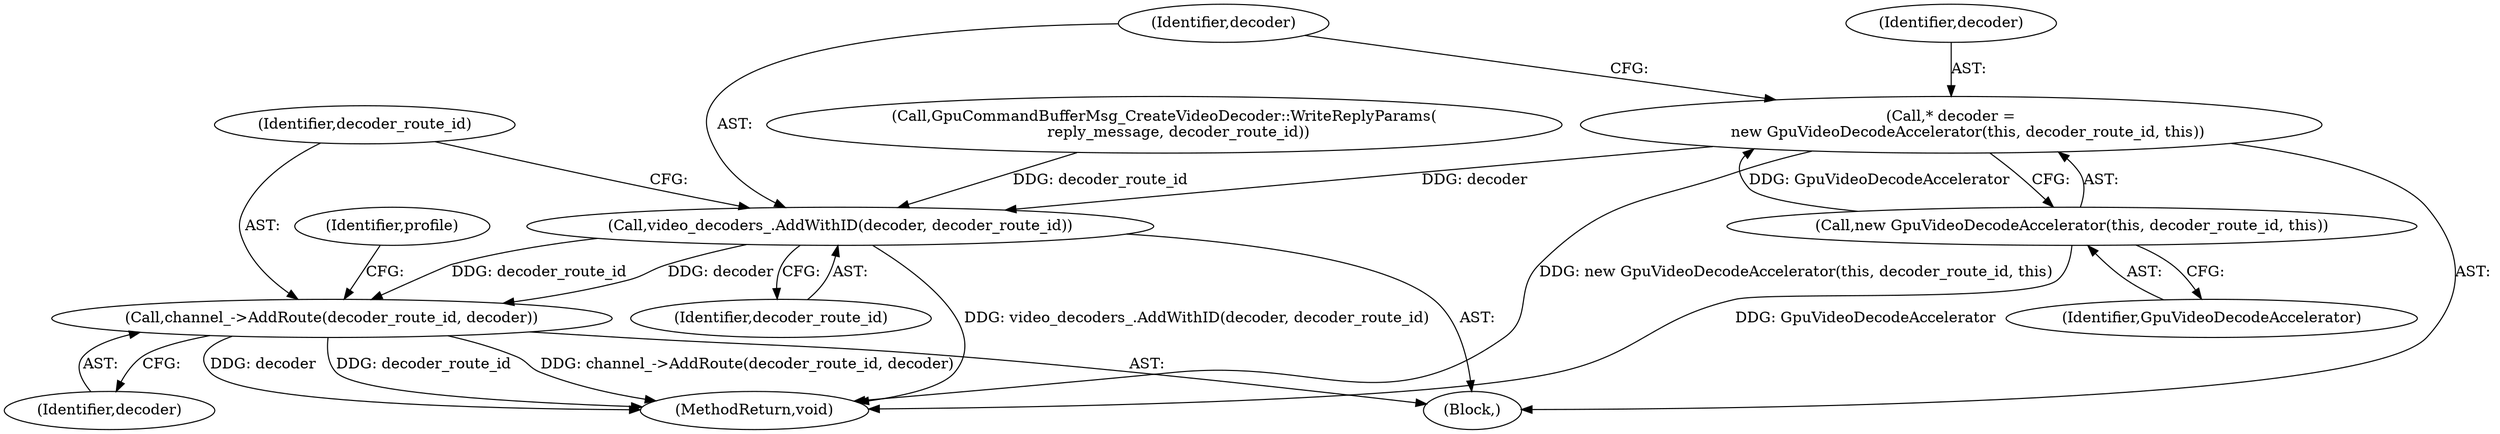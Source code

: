 digraph "0_Chrome_cd0bd79d6ebdb72183e6f0833673464cc10b3600_19@pointer" {
"1000112" [label="(Call,* decoder =\n       new GpuVideoDecodeAccelerator(this, decoder_route_id, this))"];
"1000114" [label="(Call,new GpuVideoDecodeAccelerator(this, decoder_route_id, this))"];
"1000116" [label="(Call,video_decoders_.AddWithID(decoder, decoder_route_id))"];
"1000119" [label="(Call,channel_->AddRoute(decoder_route_id, decoder))"];
"1000121" [label="(Identifier,decoder)"];
"1000114" [label="(Call,new GpuVideoDecodeAccelerator(this, decoder_route_id, this))"];
"1000113" [label="(Identifier,decoder)"];
"1000120" [label="(Identifier,decoder_route_id)"];
"1000118" [label="(Identifier,decoder_route_id)"];
"1000123" [label="(Identifier,profile)"];
"1000108" [label="(Call,GpuCommandBufferMsg_CreateVideoDecoder::WriteReplyParams(\n      reply_message, decoder_route_id))"];
"1000103" [label="(Block,)"];
"1000116" [label="(Call,video_decoders_.AddWithID(decoder, decoder_route_id))"];
"1000126" [label="(MethodReturn,void)"];
"1000112" [label="(Call,* decoder =\n       new GpuVideoDecodeAccelerator(this, decoder_route_id, this))"];
"1000117" [label="(Identifier,decoder)"];
"1000119" [label="(Call,channel_->AddRoute(decoder_route_id, decoder))"];
"1000115" [label="(Identifier,GpuVideoDecodeAccelerator)"];
"1000112" -> "1000103"  [label="AST: "];
"1000112" -> "1000114"  [label="CFG: "];
"1000113" -> "1000112"  [label="AST: "];
"1000114" -> "1000112"  [label="AST: "];
"1000117" -> "1000112"  [label="CFG: "];
"1000112" -> "1000126"  [label="DDG: new GpuVideoDecodeAccelerator(this, decoder_route_id, this)"];
"1000114" -> "1000112"  [label="DDG: GpuVideoDecodeAccelerator"];
"1000112" -> "1000116"  [label="DDG: decoder"];
"1000114" -> "1000115"  [label="CFG: "];
"1000115" -> "1000114"  [label="AST: "];
"1000114" -> "1000126"  [label="DDG: GpuVideoDecodeAccelerator"];
"1000116" -> "1000103"  [label="AST: "];
"1000116" -> "1000118"  [label="CFG: "];
"1000117" -> "1000116"  [label="AST: "];
"1000118" -> "1000116"  [label="AST: "];
"1000120" -> "1000116"  [label="CFG: "];
"1000116" -> "1000126"  [label="DDG: video_decoders_.AddWithID(decoder, decoder_route_id)"];
"1000108" -> "1000116"  [label="DDG: decoder_route_id"];
"1000116" -> "1000119"  [label="DDG: decoder_route_id"];
"1000116" -> "1000119"  [label="DDG: decoder"];
"1000119" -> "1000103"  [label="AST: "];
"1000119" -> "1000121"  [label="CFG: "];
"1000120" -> "1000119"  [label="AST: "];
"1000121" -> "1000119"  [label="AST: "];
"1000123" -> "1000119"  [label="CFG: "];
"1000119" -> "1000126"  [label="DDG: channel_->AddRoute(decoder_route_id, decoder)"];
"1000119" -> "1000126"  [label="DDG: decoder"];
"1000119" -> "1000126"  [label="DDG: decoder_route_id"];
}
